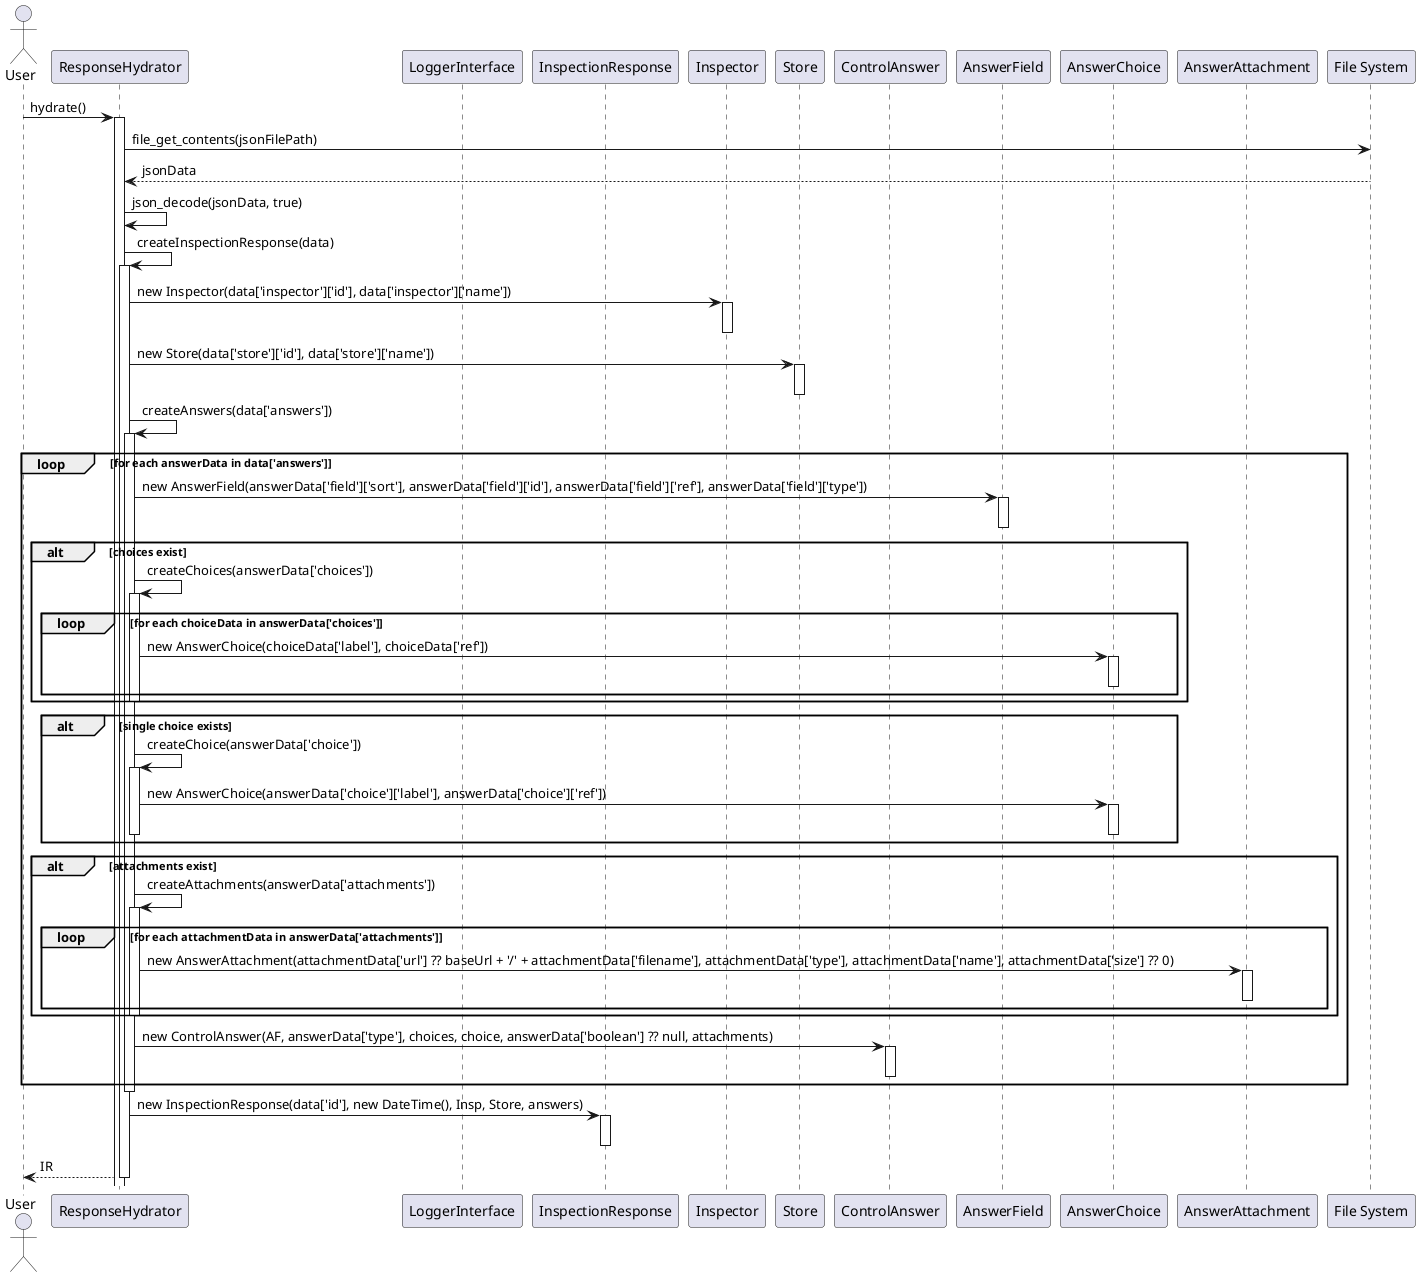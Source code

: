 @startuml

actor User
participant "ResponseHydrator" as RH
participant "LoggerInterface" as Logger
participant "InspectionResponse" as IR
participant "Inspector" as Insp
participant "Store" as Store
participant "ControlAnswer" as CA
participant "AnswerField" as AF
participant "AnswerChoice" as AC
participant "AnswerAttachment" as AA
participant "File System" as FS

User -> RH: hydrate()
activate RH

RH -> FS: file_get_contents(jsonFilePath)
FS --> RH: jsonData

RH -> RH: json_decode(jsonData, true)
RH -> RH: createInspectionResponse(data)
activate RH

RH -> Insp: new Inspector(data['inspector']['id'], data['inspector']['name'])
activate Insp
deactivate Insp

RH -> Store: new Store(data['store']['id'], data['store']['name'])
activate Store
deactivate Store

RH -> RH: createAnswers(data['answers'])
activate RH

loop for each answerData in data['answers']

  RH -> AF: new AnswerField(answerData['field']['sort'], answerData['field']['id'], answerData['field']['ref'], answerData['field']['type'])
  activate AF
  deactivate AF

  alt choices exist
    RH -> RH: createChoices(answerData['choices'])
    activate RH

    loop for each choiceData in answerData['choices']
      RH -> AC: new AnswerChoice(choiceData['label'], choiceData['ref'])
      activate AC
      deactivate AC
    end

    deactivate RH
  end

  alt single choice exists
    RH -> RH: createChoice(answerData['choice'])
    activate RH

    RH -> AC: new AnswerChoice(answerData['choice']['label'], answerData['choice']['ref'])
    activate AC
    deactivate AC

    deactivate RH
  end

  alt attachments exist
    RH -> RH: createAttachments(answerData['attachments'])
    activate RH

    loop for each attachmentData in answerData['attachments']
      RH -> AA: new AnswerAttachment(attachmentData['url'] ?? baseUrl + '/' + attachmentData['filename'], attachmentData['type'], attachmentData['name'], attachmentData['size'] ?? 0)
      activate AA
      deactivate AA
    end

    deactivate RH
  end

  RH -> CA: new ControlAnswer(AF, answerData['type'], choices, choice, answerData['boolean'] ?? null, attachments)
  activate CA
  deactivate CA
end

deactivate RH

RH -> IR: new InspectionResponse(data['id'], new DateTime(), Insp, Store, answers)
activate IR
deactivate IR

RH --> User: IR
deactivate RH

@enduml
